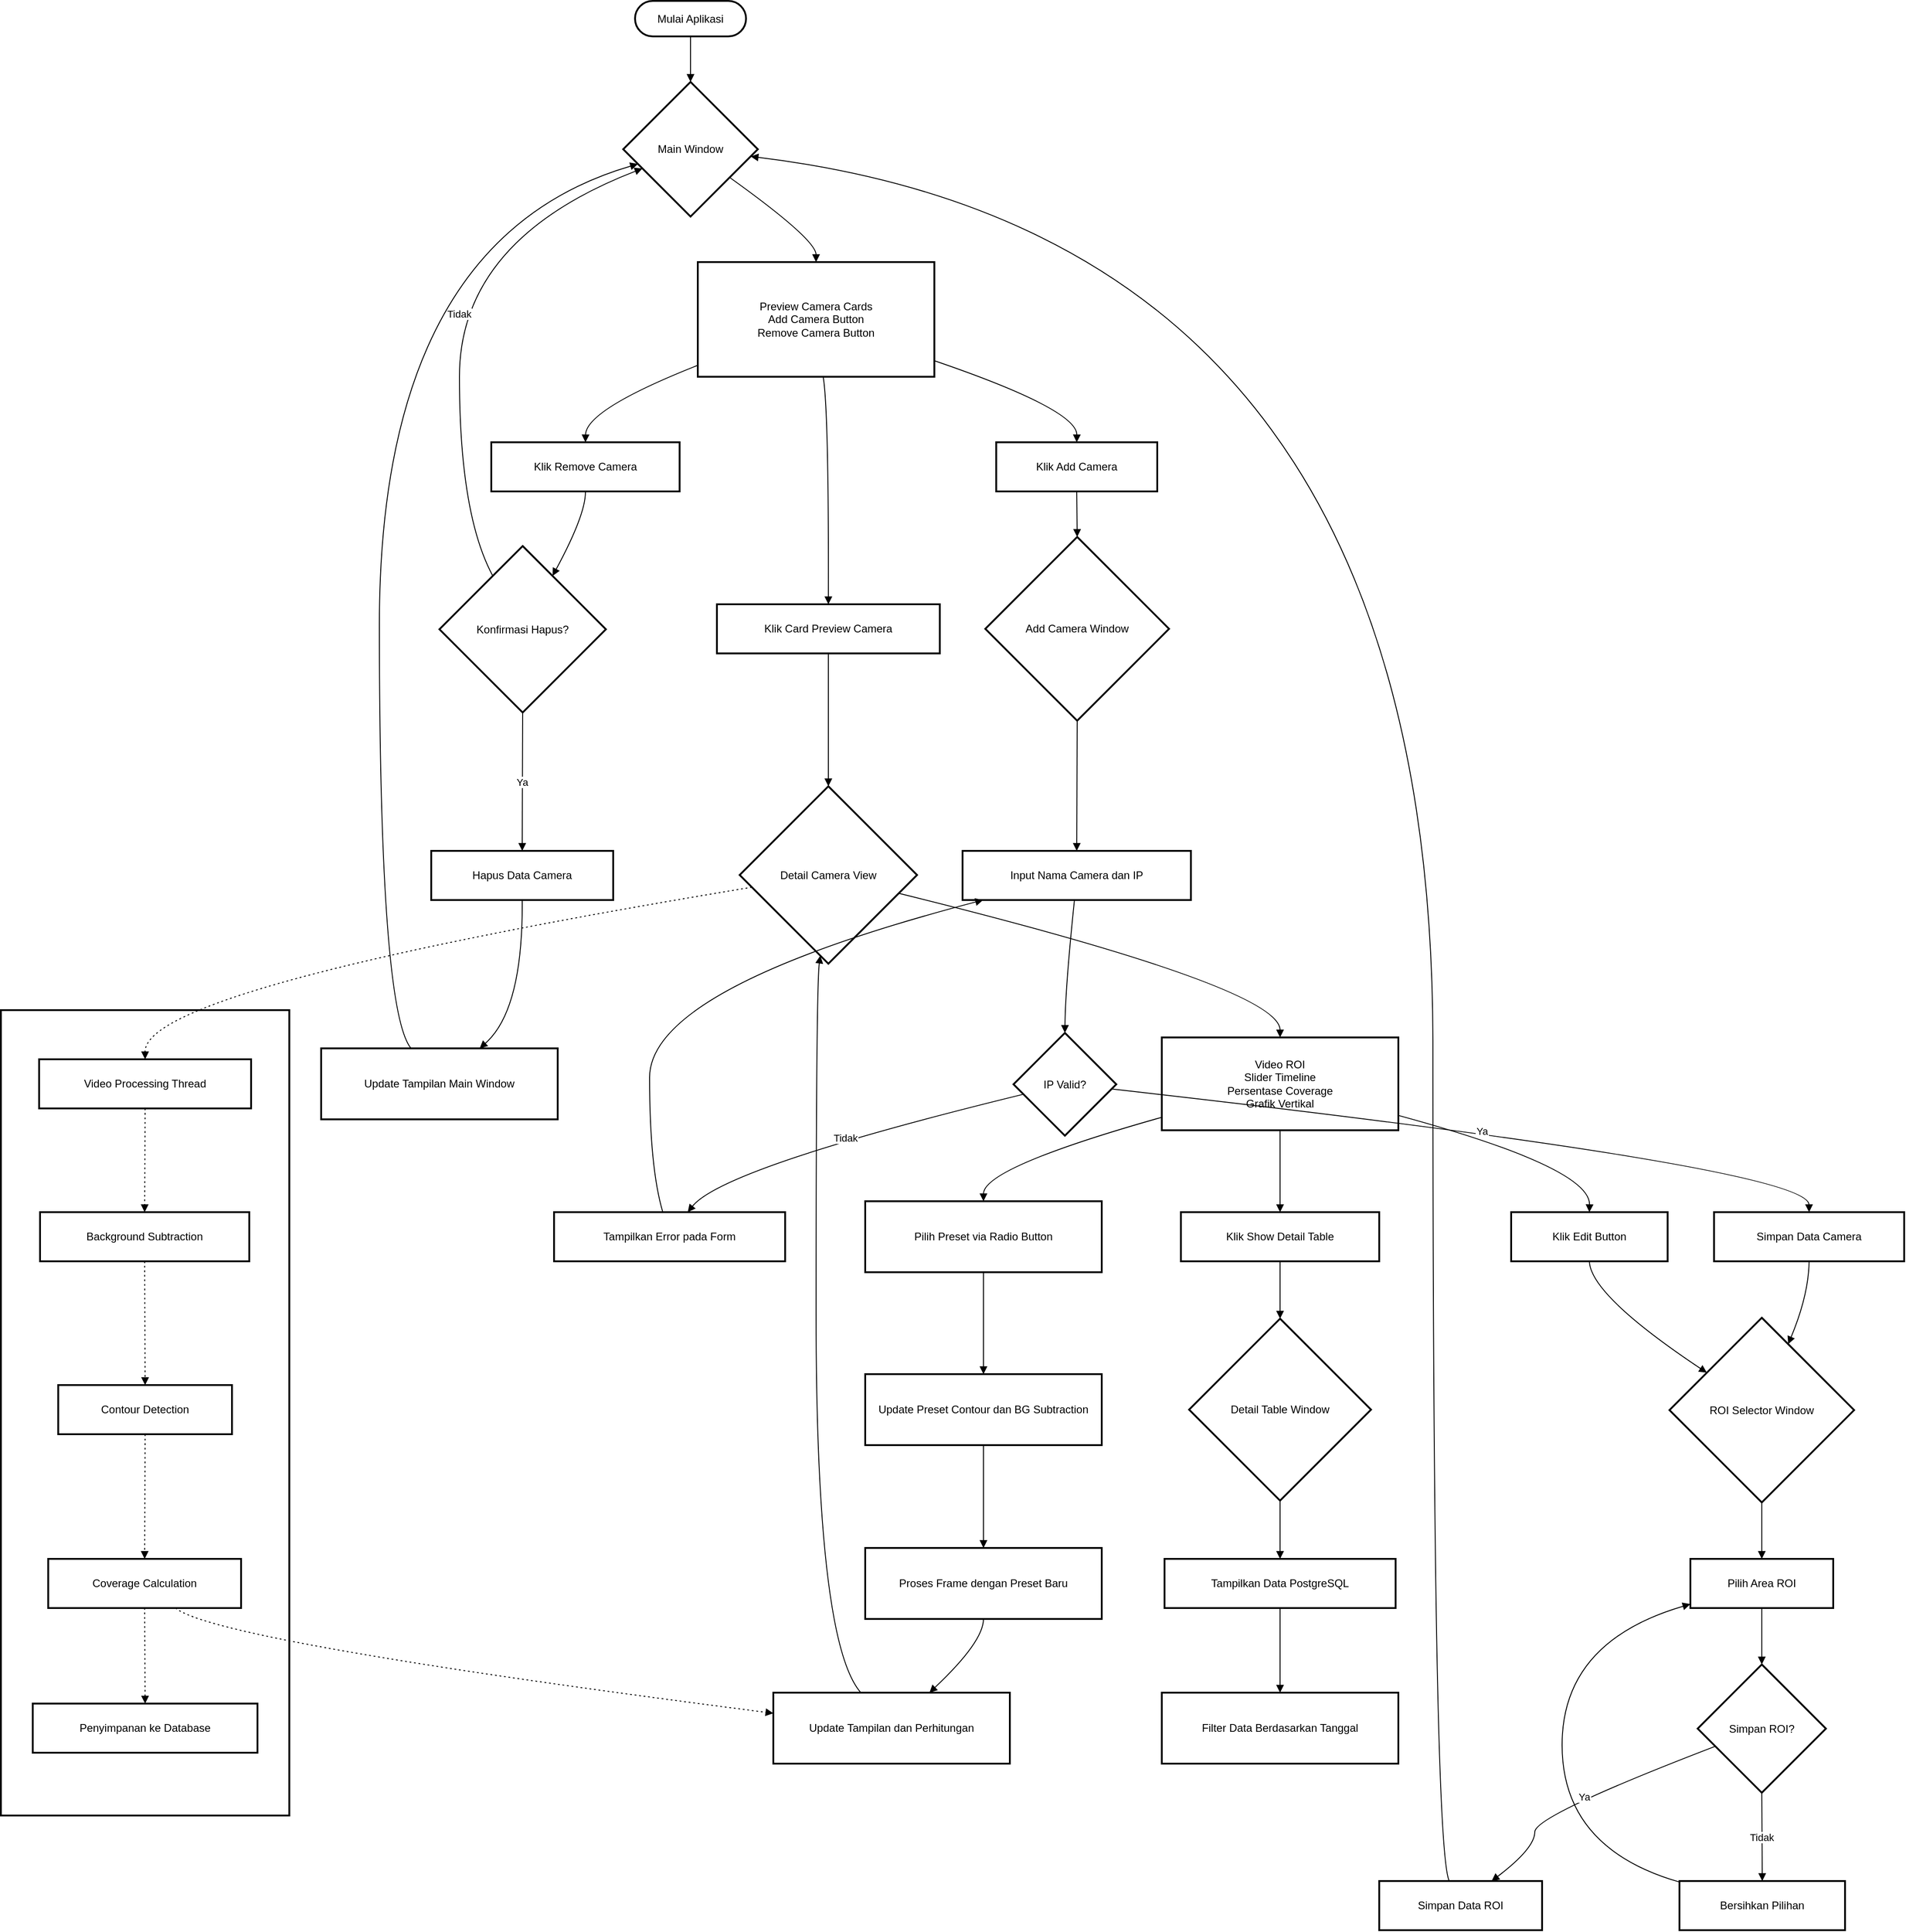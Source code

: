 <mxfile version="26.2.6">
  <diagram name="Page-1" id="LZVNcxAKXwtIW9hXaq5z">
    <mxGraphModel dx="1044" dy="574" grid="1" gridSize="10" guides="1" tooltips="1" connect="1" arrows="1" fold="1" page="1" pageScale="1" pageWidth="850" pageHeight="1100" math="0" shadow="0">
      <root>
        <mxCell id="0" />
        <mxCell id="1" parent="0" />
        <mxCell id="bzr26xhQSar7KxV0sZk4-1" value="Background Processes" style="whiteSpace=wrap;strokeWidth=2;" vertex="1" parent="1">
          <mxGeometry x="20" y="1129" width="317" height="885" as="geometry" />
        </mxCell>
        <mxCell id="bzr26xhQSar7KxV0sZk4-2" value="Mulai Aplikasi" style="rounded=1;whiteSpace=wrap;arcSize=50;strokeWidth=2;" vertex="1" parent="1">
          <mxGeometry x="717" y="20" width="122" height="39" as="geometry" />
        </mxCell>
        <mxCell id="bzr26xhQSar7KxV0sZk4-3" value="Main Window" style="rhombus;strokeWidth=2;whiteSpace=wrap;" vertex="1" parent="1">
          <mxGeometry x="704" y="109" width="148" height="148" as="geometry" />
        </mxCell>
        <mxCell id="bzr26xhQSar7KxV0sZk4-4" value="Preview Camera Cards&#xa;Add Camera Button&#xa;Remove Camera Button" style="whiteSpace=wrap;strokeWidth=2;" vertex="1" parent="1">
          <mxGeometry x="786" y="307" width="260" height="126" as="geometry" />
        </mxCell>
        <mxCell id="bzr26xhQSar7KxV0sZk4-5" value="Klik Card Preview Camera" style="whiteSpace=wrap;strokeWidth=2;" vertex="1" parent="1">
          <mxGeometry x="807" y="683" width="245" height="54" as="geometry" />
        </mxCell>
        <mxCell id="bzr26xhQSar7KxV0sZk4-6" value="Klik Add Camera" style="whiteSpace=wrap;strokeWidth=2;" vertex="1" parent="1">
          <mxGeometry x="1114" y="505" width="177" height="54" as="geometry" />
        </mxCell>
        <mxCell id="bzr26xhQSar7KxV0sZk4-7" value="Klik Remove Camera" style="whiteSpace=wrap;strokeWidth=2;" vertex="1" parent="1">
          <mxGeometry x="559" y="505" width="207" height="54" as="geometry" />
        </mxCell>
        <mxCell id="bzr26xhQSar7KxV0sZk4-8" value="Add Camera Window" style="rhombus;strokeWidth=2;whiteSpace=wrap;" vertex="1" parent="1">
          <mxGeometry x="1102" y="609" width="202" height="202" as="geometry" />
        </mxCell>
        <mxCell id="bzr26xhQSar7KxV0sZk4-9" value="Input Nama Camera dan IP" style="whiteSpace=wrap;strokeWidth=2;" vertex="1" parent="1">
          <mxGeometry x="1077" y="954" width="251" height="54" as="geometry" />
        </mxCell>
        <mxCell id="bzr26xhQSar7KxV0sZk4-10" value="IP Valid?" style="rhombus;strokeWidth=2;whiteSpace=wrap;" vertex="1" parent="1">
          <mxGeometry x="1133" y="1154" width="113" height="113" as="geometry" />
        </mxCell>
        <mxCell id="bzr26xhQSar7KxV0sZk4-11" value="Simpan Data Camera" style="whiteSpace=wrap;strokeWidth=2;" vertex="1" parent="1">
          <mxGeometry x="1903" y="1351" width="209" height="54" as="geometry" />
        </mxCell>
        <mxCell id="bzr26xhQSar7KxV0sZk4-12" value="Tampilkan Error pada Form" style="whiteSpace=wrap;strokeWidth=2;" vertex="1" parent="1">
          <mxGeometry x="628" y="1351" width="254" height="54" as="geometry" />
        </mxCell>
        <mxCell id="bzr26xhQSar7KxV0sZk4-13" value="ROI Selector Window" style="rhombus;strokeWidth=2;whiteSpace=wrap;" vertex="1" parent="1">
          <mxGeometry x="1854" y="1467" width="203" height="203" as="geometry" />
        </mxCell>
        <mxCell id="bzr26xhQSar7KxV0sZk4-14" value="Pilih Area ROI" style="whiteSpace=wrap;strokeWidth=2;" vertex="1" parent="1">
          <mxGeometry x="1877" y="1732" width="157" height="54" as="geometry" />
        </mxCell>
        <mxCell id="bzr26xhQSar7KxV0sZk4-15" value="Simpan ROI?" style="rhombus;strokeWidth=2;whiteSpace=wrap;" vertex="1" parent="1">
          <mxGeometry x="1885" y="1848" width="141" height="141" as="geometry" />
        </mxCell>
        <mxCell id="bzr26xhQSar7KxV0sZk4-16" value="Simpan Data ROI" style="whiteSpace=wrap;strokeWidth=2;" vertex="1" parent="1">
          <mxGeometry x="1535" y="2086" width="179" height="54" as="geometry" />
        </mxCell>
        <mxCell id="bzr26xhQSar7KxV0sZk4-17" value="Bersihkan Pilihan" style="whiteSpace=wrap;strokeWidth=2;" vertex="1" parent="1">
          <mxGeometry x="1865" y="2086" width="182" height="54" as="geometry" />
        </mxCell>
        <mxCell id="bzr26xhQSar7KxV0sZk4-18" value="Detail Camera View" style="rhombus;strokeWidth=2;whiteSpace=wrap;" vertex="1" parent="1">
          <mxGeometry x="832" y="883" width="195" height="195" as="geometry" />
        </mxCell>
        <mxCell id="bzr26xhQSar7KxV0sZk4-19" value="Video ROI&#xa;Slider Timeline&#xa;Persentase Coverage&#xa;Grafik Vertikal" style="whiteSpace=wrap;strokeWidth=2;" vertex="1" parent="1">
          <mxGeometry x="1296" y="1159" width="260" height="102" as="geometry" />
        </mxCell>
        <mxCell id="bzr26xhQSar7KxV0sZk4-20" value="Klik Edit Button" style="whiteSpace=wrap;strokeWidth=2;" vertex="1" parent="1">
          <mxGeometry x="1680" y="1351" width="172" height="54" as="geometry" />
        </mxCell>
        <mxCell id="bzr26xhQSar7KxV0sZk4-21" value="Pilih Preset via Radio Button" style="whiteSpace=wrap;strokeWidth=2;" vertex="1" parent="1">
          <mxGeometry x="970" y="1339" width="260" height="78" as="geometry" />
        </mxCell>
        <mxCell id="bzr26xhQSar7KxV0sZk4-22" value="Klik Show Detail Table" style="whiteSpace=wrap;strokeWidth=2;" vertex="1" parent="1">
          <mxGeometry x="1317" y="1351" width="218" height="54" as="geometry" />
        </mxCell>
        <mxCell id="bzr26xhQSar7KxV0sZk4-23" value="Update Preset Contour dan BG Subtraction" style="whiteSpace=wrap;strokeWidth=2;" vertex="1" parent="1">
          <mxGeometry x="970" y="1529" width="260" height="78" as="geometry" />
        </mxCell>
        <mxCell id="bzr26xhQSar7KxV0sZk4-24" value="Proses Frame dengan Preset Baru" style="whiteSpace=wrap;strokeWidth=2;" vertex="1" parent="1">
          <mxGeometry x="970" y="1720" width="260" height="78" as="geometry" />
        </mxCell>
        <mxCell id="bzr26xhQSar7KxV0sZk4-25" value="Update Tampilan dan Perhitungan" style="whiteSpace=wrap;strokeWidth=2;" vertex="1" parent="1">
          <mxGeometry x="869" y="1879" width="260" height="78" as="geometry" />
        </mxCell>
        <mxCell id="bzr26xhQSar7KxV0sZk4-26" value="Detail Table Window" style="rhombus;strokeWidth=2;whiteSpace=wrap;" vertex="1" parent="1">
          <mxGeometry x="1326" y="1468" width="200" height="200" as="geometry" />
        </mxCell>
        <mxCell id="bzr26xhQSar7KxV0sZk4-27" value="Tampilkan Data PostgreSQL" style="whiteSpace=wrap;strokeWidth=2;" vertex="1" parent="1">
          <mxGeometry x="1299" y="1732" width="254" height="54" as="geometry" />
        </mxCell>
        <mxCell id="bzr26xhQSar7KxV0sZk4-28" value="Filter Data Berdasarkan Tanggal" style="whiteSpace=wrap;strokeWidth=2;" vertex="1" parent="1">
          <mxGeometry x="1296" y="1879" width="260" height="78" as="geometry" />
        </mxCell>
        <mxCell id="bzr26xhQSar7KxV0sZk4-29" value="Konfirmasi Hapus?" style="rhombus;strokeWidth=2;whiteSpace=wrap;" vertex="1" parent="1">
          <mxGeometry x="502" y="619" width="183" height="183" as="geometry" />
        </mxCell>
        <mxCell id="bzr26xhQSar7KxV0sZk4-30" value="Hapus Data Camera" style="whiteSpace=wrap;strokeWidth=2;" vertex="1" parent="1">
          <mxGeometry x="493" y="954" width="200" height="54" as="geometry" />
        </mxCell>
        <mxCell id="bzr26xhQSar7KxV0sZk4-31" value="Update Tampilan Main Window" style="whiteSpace=wrap;strokeWidth=2;" vertex="1" parent="1">
          <mxGeometry x="372" y="1171" width="260" height="78" as="geometry" />
        </mxCell>
        <mxCell id="bzr26xhQSar7KxV0sZk4-32" value="Video Processing Thread" style="whiteSpace=wrap;strokeWidth=2;" vertex="1" parent="1">
          <mxGeometry x="62" y="1183" width="233" height="54" as="geometry" />
        </mxCell>
        <mxCell id="bzr26xhQSar7KxV0sZk4-33" value="Background Subtraction" style="whiteSpace=wrap;strokeWidth=2;" vertex="1" parent="1">
          <mxGeometry x="63" y="1351" width="230" height="54" as="geometry" />
        </mxCell>
        <mxCell id="bzr26xhQSar7KxV0sZk4-34" value="Contour Detection" style="whiteSpace=wrap;strokeWidth=2;" vertex="1" parent="1">
          <mxGeometry x="83" y="1541" width="191" height="54" as="geometry" />
        </mxCell>
        <mxCell id="bzr26xhQSar7KxV0sZk4-35" value="Coverage Calculation" style="whiteSpace=wrap;strokeWidth=2;" vertex="1" parent="1">
          <mxGeometry x="72" y="1732" width="212" height="54" as="geometry" />
        </mxCell>
        <mxCell id="bzr26xhQSar7KxV0sZk4-36" value="Penyimpanan ke Database" style="whiteSpace=wrap;strokeWidth=2;" vertex="1" parent="1">
          <mxGeometry x="55" y="1891" width="247" height="54" as="geometry" />
        </mxCell>
        <mxCell id="bzr26xhQSar7KxV0sZk4-37" value="" style="curved=1;startArrow=none;endArrow=block;exitX=0.5;exitY=1;entryX=0.5;entryY=0;rounded=0;" edge="1" parent="1" source="bzr26xhQSar7KxV0sZk4-2" target="bzr26xhQSar7KxV0sZk4-3">
          <mxGeometry relative="1" as="geometry">
            <Array as="points" />
          </mxGeometry>
        </mxCell>
        <mxCell id="bzr26xhQSar7KxV0sZk4-38" value="" style="curved=1;startArrow=none;endArrow=block;exitX=1;exitY=0.86;entryX=0.5;entryY=0;rounded=0;" edge="1" parent="1" source="bzr26xhQSar7KxV0sZk4-3" target="bzr26xhQSar7KxV0sZk4-4">
          <mxGeometry relative="1" as="geometry">
            <Array as="points">
              <mxPoint x="916" y="282" />
            </Array>
          </mxGeometry>
        </mxCell>
        <mxCell id="bzr26xhQSar7KxV0sZk4-39" value="" style="curved=1;startArrow=none;endArrow=block;exitX=0.53;exitY=1;entryX=0.5;entryY=0;rounded=0;" edge="1" parent="1" source="bzr26xhQSar7KxV0sZk4-4" target="bzr26xhQSar7KxV0sZk4-5">
          <mxGeometry relative="1" as="geometry">
            <Array as="points">
              <mxPoint x="930" y="469" />
            </Array>
          </mxGeometry>
        </mxCell>
        <mxCell id="bzr26xhQSar7KxV0sZk4-40" value="" style="curved=1;startArrow=none;endArrow=block;exitX=1;exitY=0.86;entryX=0.5;entryY=0.01;rounded=0;" edge="1" parent="1" source="bzr26xhQSar7KxV0sZk4-4" target="bzr26xhQSar7KxV0sZk4-6">
          <mxGeometry relative="1" as="geometry">
            <Array as="points">
              <mxPoint x="1203" y="469" />
            </Array>
          </mxGeometry>
        </mxCell>
        <mxCell id="bzr26xhQSar7KxV0sZk4-41" value="" style="curved=1;startArrow=none;endArrow=block;exitX=0;exitY=0.9;entryX=0.5;entryY=0.01;rounded=0;" edge="1" parent="1" source="bzr26xhQSar7KxV0sZk4-4" target="bzr26xhQSar7KxV0sZk4-7">
          <mxGeometry relative="1" as="geometry">
            <Array as="points">
              <mxPoint x="663" y="469" />
            </Array>
          </mxGeometry>
        </mxCell>
        <mxCell id="bzr26xhQSar7KxV0sZk4-42" value="" style="curved=1;startArrow=none;endArrow=block;exitX=0.5;exitY=1.01;entryX=0.5;entryY=0;rounded=0;" edge="1" parent="1" source="bzr26xhQSar7KxV0sZk4-6" target="bzr26xhQSar7KxV0sZk4-8">
          <mxGeometry relative="1" as="geometry">
            <Array as="points" />
          </mxGeometry>
        </mxCell>
        <mxCell id="bzr26xhQSar7KxV0sZk4-43" value="" style="curved=1;startArrow=none;endArrow=block;exitX=0.5;exitY=1;entryX=0.5;entryY=0;rounded=0;" edge="1" parent="1" source="bzr26xhQSar7KxV0sZk4-8" target="bzr26xhQSar7KxV0sZk4-9">
          <mxGeometry relative="1" as="geometry">
            <Array as="points" />
          </mxGeometry>
        </mxCell>
        <mxCell id="bzr26xhQSar7KxV0sZk4-44" value="" style="curved=1;startArrow=none;endArrow=block;exitX=0.49;exitY=1;entryX=0.5;entryY=0;rounded=0;" edge="1" parent="1" source="bzr26xhQSar7KxV0sZk4-9" target="bzr26xhQSar7KxV0sZk4-10">
          <mxGeometry relative="1" as="geometry">
            <Array as="points">
              <mxPoint x="1190" y="1104" />
            </Array>
          </mxGeometry>
        </mxCell>
        <mxCell id="bzr26xhQSar7KxV0sZk4-45" value="Ya" style="curved=1;startArrow=none;endArrow=block;exitX=1;exitY=0.55;entryX=0.5;entryY=-0.01;rounded=0;" edge="1" parent="1" source="bzr26xhQSar7KxV0sZk4-10" target="bzr26xhQSar7KxV0sZk4-11">
          <mxGeometry relative="1" as="geometry">
            <Array as="points">
              <mxPoint x="2007" y="1302" />
            </Array>
          </mxGeometry>
        </mxCell>
        <mxCell id="bzr26xhQSar7KxV0sZk4-46" value="Tidak" style="curved=1;startArrow=none;endArrow=block;exitX=0;exitY=0.62;entryX=0.58;entryY=-0.01;rounded=0;" edge="1" parent="1" source="bzr26xhQSar7KxV0sZk4-10" target="bzr26xhQSar7KxV0sZk4-12">
          <mxGeometry relative="1" as="geometry">
            <Array as="points">
              <mxPoint x="814" y="1302" />
            </Array>
          </mxGeometry>
        </mxCell>
        <mxCell id="bzr26xhQSar7KxV0sZk4-47" value="" style="curved=1;startArrow=none;endArrow=block;exitX=0.47;exitY=-0.01;entryX=0.09;entryY=1;rounded=0;" edge="1" parent="1" source="bzr26xhQSar7KxV0sZk4-12" target="bzr26xhQSar7KxV0sZk4-9">
          <mxGeometry relative="1" as="geometry">
            <Array as="points">
              <mxPoint x="733" y="1302" />
              <mxPoint x="733" y="1104" />
            </Array>
          </mxGeometry>
        </mxCell>
        <mxCell id="bzr26xhQSar7KxV0sZk4-48" value="" style="curved=1;startArrow=none;endArrow=block;exitX=0.5;exitY=0.99;entryX=0.7;entryY=0;rounded=0;" edge="1" parent="1" source="bzr26xhQSar7KxV0sZk4-11" target="bzr26xhQSar7KxV0sZk4-13">
          <mxGeometry relative="1" as="geometry">
            <Array as="points">
              <mxPoint x="2007" y="1442" />
            </Array>
          </mxGeometry>
        </mxCell>
        <mxCell id="bzr26xhQSar7KxV0sZk4-49" value="" style="curved=1;startArrow=none;endArrow=block;exitX=0.5;exitY=1;entryX=0.5;entryY=0;rounded=0;" edge="1" parent="1" source="bzr26xhQSar7KxV0sZk4-13" target="bzr26xhQSar7KxV0sZk4-14">
          <mxGeometry relative="1" as="geometry">
            <Array as="points" />
          </mxGeometry>
        </mxCell>
        <mxCell id="bzr26xhQSar7KxV0sZk4-50" value="" style="curved=1;startArrow=none;endArrow=block;exitX=0.5;exitY=1;entryX=0.5;entryY=0;rounded=0;" edge="1" parent="1" source="bzr26xhQSar7KxV0sZk4-14" target="bzr26xhQSar7KxV0sZk4-15">
          <mxGeometry relative="1" as="geometry">
            <Array as="points" />
          </mxGeometry>
        </mxCell>
        <mxCell id="bzr26xhQSar7KxV0sZk4-51" value="Ya" style="curved=1;startArrow=none;endArrow=block;exitX=0;exitY=0.69;entryX=0.69;entryY=0;rounded=0;" edge="1" parent="1" source="bzr26xhQSar7KxV0sZk4-15" target="bzr26xhQSar7KxV0sZk4-16">
          <mxGeometry relative="1" as="geometry">
            <Array as="points">
              <mxPoint x="1706" y="2014" />
              <mxPoint x="1706" y="2050" />
            </Array>
          </mxGeometry>
        </mxCell>
        <mxCell id="bzr26xhQSar7KxV0sZk4-52" value="Tidak" style="curved=1;startArrow=none;endArrow=block;exitX=0.5;exitY=1;entryX=0.5;entryY=0;rounded=0;" edge="1" parent="1" source="bzr26xhQSar7KxV0sZk4-15" target="bzr26xhQSar7KxV0sZk4-17">
          <mxGeometry relative="1" as="geometry">
            <Array as="points" />
          </mxGeometry>
        </mxCell>
        <mxCell id="bzr26xhQSar7KxV0sZk4-53" value="" style="curved=1;startArrow=none;endArrow=block;exitX=0;exitY=0.02;entryX=0;entryY=0.92;rounded=0;" edge="1" parent="1" source="bzr26xhQSar7KxV0sZk4-17" target="bzr26xhQSar7KxV0sZk4-14">
          <mxGeometry relative="1" as="geometry">
            <Array as="points">
              <mxPoint x="1736" y="2050" />
              <mxPoint x="1736" y="1823" />
            </Array>
          </mxGeometry>
        </mxCell>
        <mxCell id="bzr26xhQSar7KxV0sZk4-54" value="" style="curved=1;startArrow=none;endArrow=block;exitX=0.43;exitY=0;entryX=1;entryY=0.56;rounded=0;" edge="1" parent="1" source="bzr26xhQSar7KxV0sZk4-16" target="bzr26xhQSar7KxV0sZk4-3">
          <mxGeometry relative="1" as="geometry">
            <Array as="points">
              <mxPoint x="1594" y="2050" />
              <mxPoint x="1594" y="282" />
            </Array>
          </mxGeometry>
        </mxCell>
        <mxCell id="bzr26xhQSar7KxV0sZk4-55" value="" style="curved=1;startArrow=none;endArrow=block;exitX=0.5;exitY=1;entryX=0.5;entryY=0;rounded=0;" edge="1" parent="1" source="bzr26xhQSar7KxV0sZk4-5" target="bzr26xhQSar7KxV0sZk4-18">
          <mxGeometry relative="1" as="geometry">
            <Array as="points" />
          </mxGeometry>
        </mxCell>
        <mxCell id="bzr26xhQSar7KxV0sZk4-56" value="" style="curved=1;startArrow=none;endArrow=block;exitX=1;exitY=0.63;entryX=0.5;entryY=0;rounded=0;" edge="1" parent="1" source="bzr26xhQSar7KxV0sZk4-18" target="bzr26xhQSar7KxV0sZk4-19">
          <mxGeometry relative="1" as="geometry">
            <Array as="points">
              <mxPoint x="1426" y="1104" />
            </Array>
          </mxGeometry>
        </mxCell>
        <mxCell id="bzr26xhQSar7KxV0sZk4-57" value="" style="curved=1;startArrow=none;endArrow=block;exitX=1;exitY=0.84;entryX=0.5;entryY=-0.01;rounded=0;" edge="1" parent="1" source="bzr26xhQSar7KxV0sZk4-19" target="bzr26xhQSar7KxV0sZk4-20">
          <mxGeometry relative="1" as="geometry">
            <Array as="points">
              <mxPoint x="1767" y="1302" />
            </Array>
          </mxGeometry>
        </mxCell>
        <mxCell id="bzr26xhQSar7KxV0sZk4-58" value="" style="curved=1;startArrow=none;endArrow=block;exitX=0;exitY=0.86;entryX=0.5;entryY=-0.01;rounded=0;" edge="1" parent="1" source="bzr26xhQSar7KxV0sZk4-19" target="bzr26xhQSar7KxV0sZk4-21">
          <mxGeometry relative="1" as="geometry">
            <Array as="points">
              <mxPoint x="1100" y="1302" />
            </Array>
          </mxGeometry>
        </mxCell>
        <mxCell id="bzr26xhQSar7KxV0sZk4-59" value="" style="curved=1;startArrow=none;endArrow=block;exitX=0.5;exitY=1;entryX=0.5;entryY=-0.01;rounded=0;" edge="1" parent="1" source="bzr26xhQSar7KxV0sZk4-19" target="bzr26xhQSar7KxV0sZk4-22">
          <mxGeometry relative="1" as="geometry">
            <Array as="points" />
          </mxGeometry>
        </mxCell>
        <mxCell id="bzr26xhQSar7KxV0sZk4-60" value="" style="curved=1;startArrow=none;endArrow=block;exitX=0.5;exitY=0.99;entryX=0;entryY=0.16;rounded=0;" edge="1" parent="1" source="bzr26xhQSar7KxV0sZk4-20" target="bzr26xhQSar7KxV0sZk4-13">
          <mxGeometry relative="1" as="geometry">
            <Array as="points">
              <mxPoint x="1767" y="1442" />
            </Array>
          </mxGeometry>
        </mxCell>
        <mxCell id="bzr26xhQSar7KxV0sZk4-61" value="" style="curved=1;startArrow=none;endArrow=block;exitX=0.5;exitY=0.99;entryX=0.5;entryY=0;rounded=0;" edge="1" parent="1" source="bzr26xhQSar7KxV0sZk4-21" target="bzr26xhQSar7KxV0sZk4-23">
          <mxGeometry relative="1" as="geometry">
            <Array as="points" />
          </mxGeometry>
        </mxCell>
        <mxCell id="bzr26xhQSar7KxV0sZk4-62" value="" style="curved=1;startArrow=none;endArrow=block;exitX=0.5;exitY=1;entryX=0.5;entryY=0;rounded=0;" edge="1" parent="1" source="bzr26xhQSar7KxV0sZk4-23" target="bzr26xhQSar7KxV0sZk4-24">
          <mxGeometry relative="1" as="geometry">
            <Array as="points" />
          </mxGeometry>
        </mxCell>
        <mxCell id="bzr26xhQSar7KxV0sZk4-63" value="" style="curved=1;startArrow=none;endArrow=block;exitX=0.5;exitY=1;entryX=0.66;entryY=0;rounded=0;" edge="1" parent="1" source="bzr26xhQSar7KxV0sZk4-24" target="bzr26xhQSar7KxV0sZk4-25">
          <mxGeometry relative="1" as="geometry">
            <Array as="points">
              <mxPoint x="1100" y="1823" />
            </Array>
          </mxGeometry>
        </mxCell>
        <mxCell id="bzr26xhQSar7KxV0sZk4-64" value="" style="curved=1;startArrow=none;endArrow=block;exitX=0.37;exitY=0;entryX=0.45;entryY=1;rounded=0;" edge="1" parent="1" source="bzr26xhQSar7KxV0sZk4-25" target="bzr26xhQSar7KxV0sZk4-18">
          <mxGeometry relative="1" as="geometry">
            <Array as="points">
              <mxPoint x="916" y="1823" />
              <mxPoint x="916" y="1104" />
            </Array>
          </mxGeometry>
        </mxCell>
        <mxCell id="bzr26xhQSar7KxV0sZk4-65" value="" style="curved=1;startArrow=none;endArrow=block;exitX=0.5;exitY=0.99;entryX=0.5;entryY=0;rounded=0;" edge="1" parent="1" source="bzr26xhQSar7KxV0sZk4-22" target="bzr26xhQSar7KxV0sZk4-26">
          <mxGeometry relative="1" as="geometry">
            <Array as="points" />
          </mxGeometry>
        </mxCell>
        <mxCell id="bzr26xhQSar7KxV0sZk4-66" value="" style="curved=1;startArrow=none;endArrow=block;exitX=0.5;exitY=1;entryX=0.5;entryY=0;rounded=0;" edge="1" parent="1" source="bzr26xhQSar7KxV0sZk4-26" target="bzr26xhQSar7KxV0sZk4-27">
          <mxGeometry relative="1" as="geometry">
            <Array as="points" />
          </mxGeometry>
        </mxCell>
        <mxCell id="bzr26xhQSar7KxV0sZk4-67" value="" style="curved=1;startArrow=none;endArrow=block;exitX=0.5;exitY=1;entryX=0.5;entryY=0;rounded=0;" edge="1" parent="1" source="bzr26xhQSar7KxV0sZk4-27" target="bzr26xhQSar7KxV0sZk4-28">
          <mxGeometry relative="1" as="geometry">
            <Array as="points" />
          </mxGeometry>
        </mxCell>
        <mxCell id="bzr26xhQSar7KxV0sZk4-68" value="" style="curved=1;startArrow=none;endArrow=block;exitX=0.5;exitY=1.01;entryX=0.78;entryY=0;rounded=0;" edge="1" parent="1" source="bzr26xhQSar7KxV0sZk4-7" target="bzr26xhQSar7KxV0sZk4-29">
          <mxGeometry relative="1" as="geometry">
            <Array as="points">
              <mxPoint x="663" y="584" />
            </Array>
          </mxGeometry>
        </mxCell>
        <mxCell id="bzr26xhQSar7KxV0sZk4-69" value="Ya" style="curved=1;startArrow=none;endArrow=block;exitX=0.5;exitY=1;entryX=0.5;entryY=0;rounded=0;" edge="1" parent="1" source="bzr26xhQSar7KxV0sZk4-29" target="bzr26xhQSar7KxV0sZk4-30">
          <mxGeometry relative="1" as="geometry">
            <Array as="points" />
          </mxGeometry>
        </mxCell>
        <mxCell id="bzr26xhQSar7KxV0sZk4-70" value="Tidak" style="curved=1;startArrow=none;endArrow=block;exitX=0.22;exitY=0;entryX=0;entryY=0.7;rounded=0;" edge="1" parent="1" source="bzr26xhQSar7KxV0sZk4-29" target="bzr26xhQSar7KxV0sZk4-3">
          <mxGeometry relative="1" as="geometry">
            <Array as="points">
              <mxPoint x="524" y="584" />
              <mxPoint x="524" y="282" />
            </Array>
          </mxGeometry>
        </mxCell>
        <mxCell id="bzr26xhQSar7KxV0sZk4-71" value="" style="curved=1;startArrow=none;endArrow=block;exitX=0.5;exitY=1;entryX=0.67;entryY=0;rounded=0;" edge="1" parent="1" source="bzr26xhQSar7KxV0sZk4-30" target="bzr26xhQSar7KxV0sZk4-31">
          <mxGeometry relative="1" as="geometry">
            <Array as="points">
              <mxPoint x="594" y="1129" />
            </Array>
          </mxGeometry>
        </mxCell>
        <mxCell id="bzr26xhQSar7KxV0sZk4-72" value="" style="curved=1;startArrow=none;endArrow=block;exitX=0.38;exitY=0;entryX=0;entryY=0.64;rounded=0;" edge="1" parent="1" source="bzr26xhQSar7KxV0sZk4-31" target="bzr26xhQSar7KxV0sZk4-3">
          <mxGeometry relative="1" as="geometry">
            <Array as="points">
              <mxPoint x="436" y="1129" />
              <mxPoint x="436" y="282" />
            </Array>
          </mxGeometry>
        </mxCell>
        <mxCell id="bzr26xhQSar7KxV0sZk4-73" value="" style="curved=1;dashed=1;dashPattern=2 3;startArrow=none;endArrow=block;exitX=0;exitY=0.58;entryX=0.5;entryY=0;rounded=0;" edge="1" parent="1" source="bzr26xhQSar7KxV0sZk4-18" target="bzr26xhQSar7KxV0sZk4-32">
          <mxGeometry relative="1" as="geometry">
            <Array as="points">
              <mxPoint x="178" y="1104" />
            </Array>
          </mxGeometry>
        </mxCell>
        <mxCell id="bzr26xhQSar7KxV0sZk4-74" value="" style="curved=1;dashed=1;dashPattern=2 3;startArrow=none;endArrow=block;exitX=0.5;exitY=1;entryX=0.5;entryY=-0.01;rounded=0;" edge="1" parent="1" source="bzr26xhQSar7KxV0sZk4-32" target="bzr26xhQSar7KxV0sZk4-33">
          <mxGeometry relative="1" as="geometry">
            <Array as="points" />
          </mxGeometry>
        </mxCell>
        <mxCell id="bzr26xhQSar7KxV0sZk4-75" value="" style="curved=1;dashed=1;dashPattern=2 3;startArrow=none;endArrow=block;exitX=0.5;exitY=0.99;entryX=0.5;entryY=0;rounded=0;" edge="1" parent="1" source="bzr26xhQSar7KxV0sZk4-33" target="bzr26xhQSar7KxV0sZk4-34">
          <mxGeometry relative="1" as="geometry">
            <Array as="points" />
          </mxGeometry>
        </mxCell>
        <mxCell id="bzr26xhQSar7KxV0sZk4-76" value="" style="curved=1;dashed=1;dashPattern=2 3;startArrow=none;endArrow=block;exitX=0.5;exitY=1;entryX=0.5;entryY=0;rounded=0;" edge="1" parent="1" source="bzr26xhQSar7KxV0sZk4-34" target="bzr26xhQSar7KxV0sZk4-35">
          <mxGeometry relative="1" as="geometry">
            <Array as="points" />
          </mxGeometry>
        </mxCell>
        <mxCell id="bzr26xhQSar7KxV0sZk4-77" value="" style="curved=1;dashed=1;dashPattern=2 3;startArrow=none;endArrow=block;exitX=0.5;exitY=1;entryX=0.5;entryY=0;rounded=0;" edge="1" parent="1" source="bzr26xhQSar7KxV0sZk4-35" target="bzr26xhQSar7KxV0sZk4-36">
          <mxGeometry relative="1" as="geometry">
            <Array as="points" />
          </mxGeometry>
        </mxCell>
        <mxCell id="bzr26xhQSar7KxV0sZk4-78" value="" style="curved=1;dashed=1;dashPattern=2 3;startArrow=none;endArrow=block;exitX=0.66;exitY=1;entryX=0;entryY=0.29;rounded=0;" edge="1" parent="1" source="bzr26xhQSar7KxV0sZk4-35" target="bzr26xhQSar7KxV0sZk4-25">
          <mxGeometry relative="1" as="geometry">
            <Array as="points">
              <mxPoint x="257" y="1823" />
            </Array>
          </mxGeometry>
        </mxCell>
      </root>
    </mxGraphModel>
  </diagram>
</mxfile>
